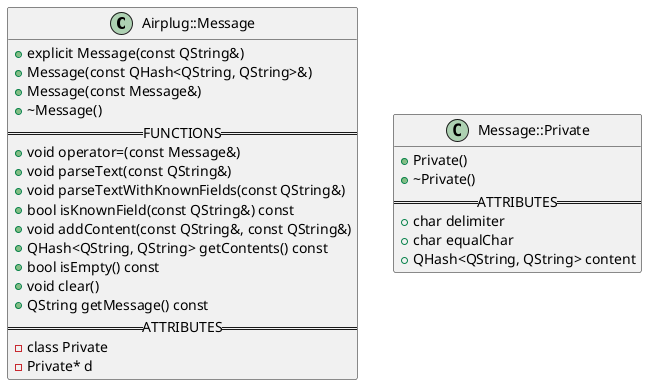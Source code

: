 @startuml(id=frameMessage)

' ==== Message ====
class Airplug::Message {
  +explicit Message(const QString&)
  +Message(const QHash<QString, QString>&)
  +Message(const Message&)
  +~Message()
  ==FUNCTIONS==
  +void operator=(const Message&)
  +void parseText(const QString&)
  +void parseTextWithKnownFields(const QString&)
  +bool isKnownField(const QString&) const
  +void addContent(const QString&, const QString&)
  +QHash<QString, QString> getContents() const
  +bool isEmpty() const
  +void clear()
  +QString getMessage() const
  ==ATTRIBUTES==
  -class Private
  -Private* d
}

class Message::Private {
  +Private()
  +~Private()
  ==ATTRIBUTES==
  +char delimiter
  +char equalChar
  +QHash<QString, QString> content
}

@enduml

@startuml(id=frameACL)

' ==== ACLMessage ====
class Airplug::ACLMessage {
  +explicit ACLMessage(Performative)
  +ACLMessage(const QString&)
  +~ACLMessage()
  ==FUNCTIONS==
  +void setPerformative(Performative)
  +void setContent(const QJsonObject&)
  +void setTimeStamp(const VectorClock&)
  +void setSender(const QString&)
  +void setRecever(const QString&)
  +void setNbSequence(int nbSequence)
  +Performative getPerformative() const
  +VectorClock* getTimeStamp() const
  +QJsonObject getContent() const
  +QString getSender() const
  +QString getReceiver() const
  +int getNbSequence() const
  +QJsonObject toJsonObject() const
}

enum ACLMessage::Performative {
  REQUEST = 0
  INFORM
  QUERY_IF
  REFUSE
  CONFIRM
  UNKNOWN
  PING
  PONG
  REQUEST_SNAPSHOT
  INFORM_STATE
  PREPOST_MESSAGE
  SNAPSHOT_RECOVER
  REQUEST_MUTEX
  ACCEPT_MUTEX
  REFUSE_MUTEX
  ELECTION
  ACK_ELECTION
  FINISH_ELECTION
}

@enduml

@startuml(id=frameHeader)

' ==== Header ====
class Airplug::Header {
  +explicit Header(const QString&, const QString&, const QString&)
  +Header(const Header&)
  +~Header()
  ==FUNCTIONS==
  +void operator=(const Header&)
  +void clear()
  +bool isEmpty() const
  +QString genereHeader(HeaderMode) const
  +const QString& what() const
  +const QString& who() const
  +const QString& where() const
  ==ATTRIBUTES==
  +static const QString allApp = "ALL"
  +static const QString localHost = "LCH"
  +static const QString airHost = "AIR"
  +static const QString allHost = "ALL"
  -class Private
  -Private* d
}

class Header::Private {
  +Private()
  +~Private()
  ==ATTRIBUTES==
  +QString what
  +QString who
  +QString where
  +char delimiter
}

enum Header::HeaderMode {
  What = 0
  Who
  Where
}

@enduml

@startuml(id=frameLinks)

namespace Airplug {
  Message *-- Message::Private
  Header *-- Header::Private

  ' Enum link
  ACLMessage o-- ACLMessage::Performative
  Header o-- Header::HeaderMode
}

@enduml
